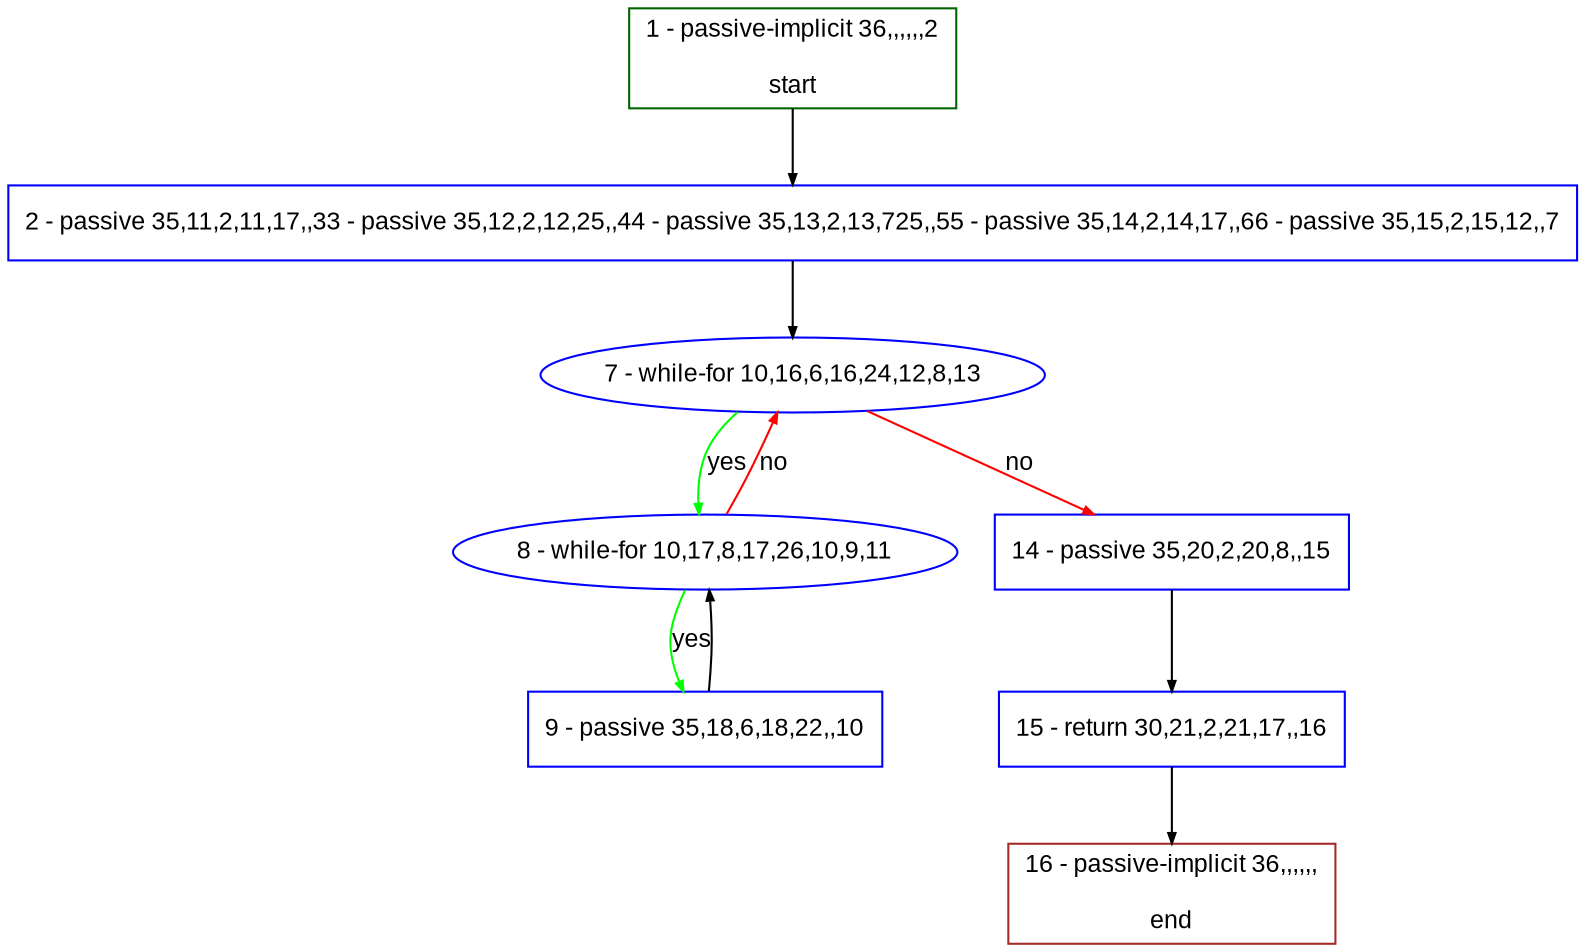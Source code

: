 digraph "" {
  graph [pack="true", label="", fontsize="12", packmode="clust", fontname="Arial", fillcolor="#FFFFCC", bgcolor="white", style="rounded,filled", compound="true"];
  node [node_initialized="no", label="", color="grey", fontsize="12", fillcolor="white", fontname="Arial", style="filled", shape="rectangle", compound="true", fixedsize="false"];
  edge [fontcolor="black", arrowhead="normal", arrowtail="none", arrowsize="0.5", ltail="", label="", color="black", fontsize="12", lhead="", fontname="Arial", dir="forward", compound="true"];
  __N1 [label="2 - passive 35,11,2,11,17,,33 - passive 35,12,2,12,25,,44 - passive 35,13,2,13,725,,55 - passive 35,14,2,14,17,,66 - passive 35,15,2,15,12,,7", color="#0000ff", fillcolor="#ffffff", style="filled", shape="box"];
  __N2 [label="1 - passive-implicit 36,,,,,,2\n\nstart", color="#006400", fillcolor="#ffffff", style="filled", shape="box"];
  __N3 [label="7 - while-for 10,16,6,16,24,12,8,13", color="#0000ff", fillcolor="#ffffff", style="filled", shape="oval"];
  __N4 [label="8 - while-for 10,17,8,17,26,10,9,11", color="#0000ff", fillcolor="#ffffff", style="filled", shape="oval"];
  __N5 [label="14 - passive 35,20,2,20,8,,15", color="#0000ff", fillcolor="#ffffff", style="filled", shape="box"];
  __N6 [label="9 - passive 35,18,6,18,22,,10", color="#0000ff", fillcolor="#ffffff", style="filled", shape="box"];
  __N7 [label="15 - return 30,21,2,21,17,,16", color="#0000ff", fillcolor="#ffffff", style="filled", shape="box"];
  __N8 [label="16 - passive-implicit 36,,,,,,\n\nend", color="#a52a2a", fillcolor="#ffffff", style="filled", shape="box"];
  __N2 -> __N1 [arrowhead="normal", arrowtail="none", color="#000000", label="", dir="forward"];
  __N1 -> __N3 [arrowhead="normal", arrowtail="none", color="#000000", label="", dir="forward"];
  __N3 -> __N4 [arrowhead="normal", arrowtail="none", color="#00ff00", label="yes", dir="forward"];
  __N4 -> __N3 [arrowhead="normal", arrowtail="none", color="#ff0000", label="no", dir="forward"];
  __N3 -> __N5 [arrowhead="normal", arrowtail="none", color="#ff0000", label="no", dir="forward"];
  __N4 -> __N6 [arrowhead="normal", arrowtail="none", color="#00ff00", label="yes", dir="forward"];
  __N6 -> __N4 [arrowhead="normal", arrowtail="none", color="#000000", label="", dir="forward"];
  __N5 -> __N7 [arrowhead="normal", arrowtail="none", color="#000000", label="", dir="forward"];
  __N7 -> __N8 [arrowhead="normal", arrowtail="none", color="#000000", label="", dir="forward"];
}
